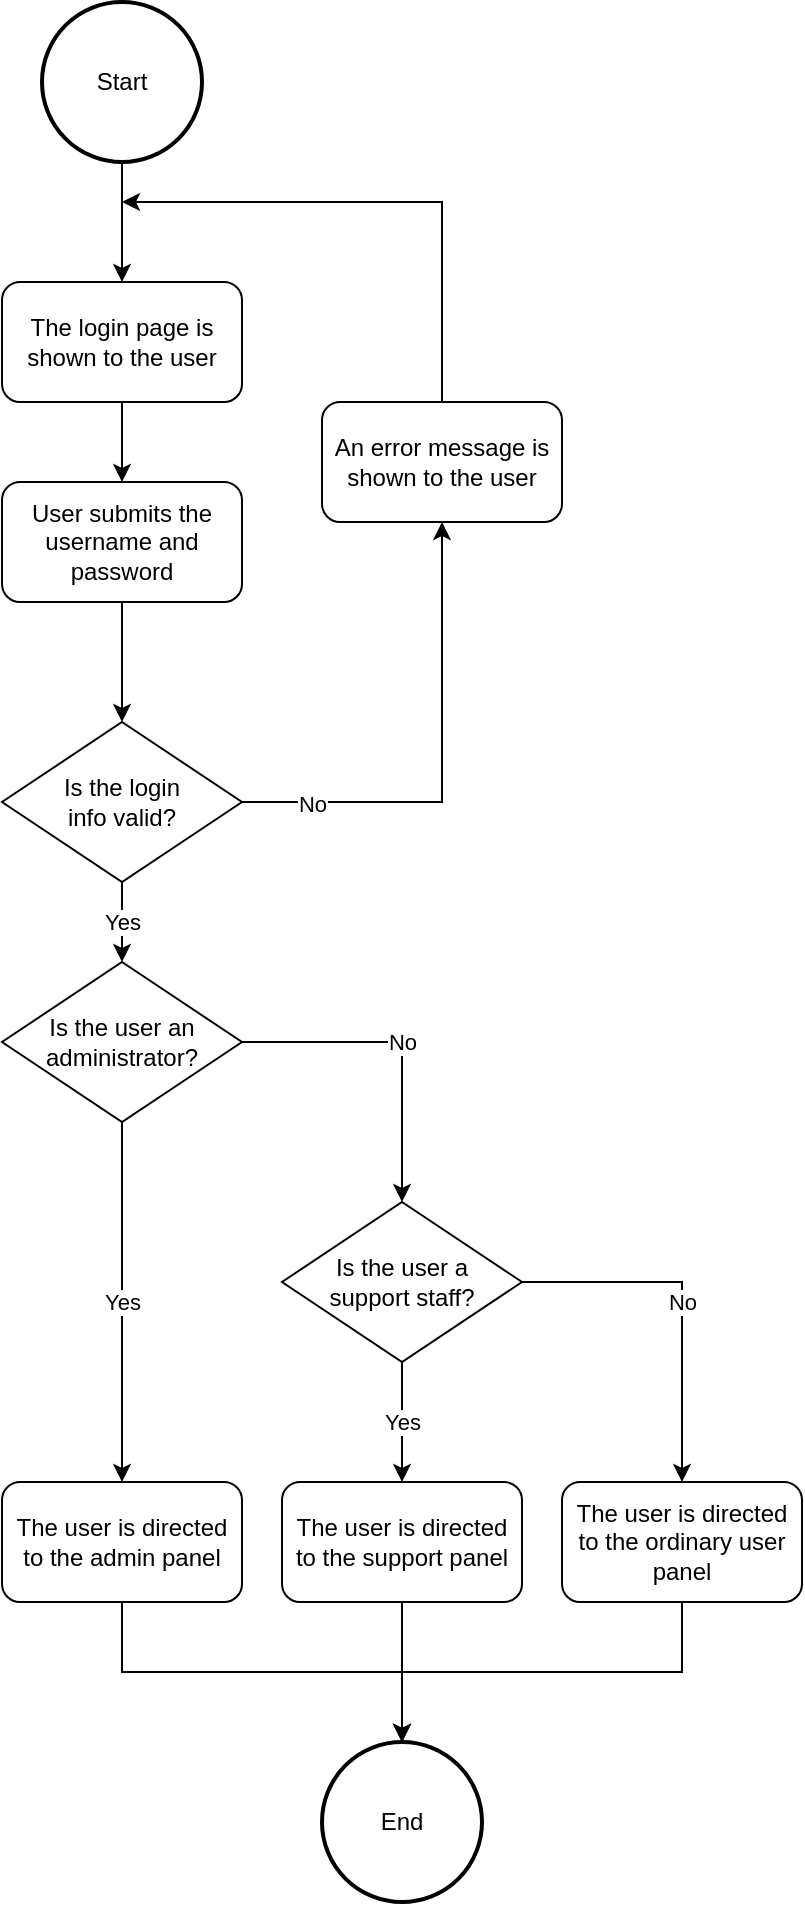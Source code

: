 <mxfile version="20.7.4" type="github">
  <diagram id="8CkemjqQsDMu4BfAAnbw" name="Page-1">
    <mxGraphModel dx="1434" dy="757" grid="1" gridSize="10" guides="1" tooltips="1" connect="1" arrows="1" fold="1" page="1" pageScale="1" pageWidth="850" pageHeight="1100" math="0" shadow="0">
      <root>
        <mxCell id="0" />
        <mxCell id="1" parent="0" />
        <mxCell id="R_2EPrgF2rquo5TYR_g4-13" style="edgeStyle=orthogonalEdgeStyle;rounded=0;orthogonalLoop=1;jettySize=auto;html=1;exitX=0.5;exitY=1;exitDx=0;exitDy=0;entryX=0.5;entryY=0;entryDx=0;entryDy=0;" edge="1" parent="1" source="R_2EPrgF2rquo5TYR_g4-1" target="R_2EPrgF2rquo5TYR_g4-3">
          <mxGeometry relative="1" as="geometry" />
        </mxCell>
        <mxCell id="R_2EPrgF2rquo5TYR_g4-1" value="&lt;div&gt;Start&lt;/div&gt;" style="ellipse;whiteSpace=wrap;html=1;aspect=fixed;strokeWidth=2;" vertex="1" parent="1">
          <mxGeometry x="380" y="40" width="80" height="80" as="geometry" />
        </mxCell>
        <mxCell id="R_2EPrgF2rquo5TYR_g4-14" style="edgeStyle=orthogonalEdgeStyle;rounded=0;orthogonalLoop=1;jettySize=auto;html=1;exitX=0.5;exitY=1;exitDx=0;exitDy=0;entryX=0.5;entryY=0;entryDx=0;entryDy=0;" edge="1" parent="1" source="R_2EPrgF2rquo5TYR_g4-3" target="R_2EPrgF2rquo5TYR_g4-4">
          <mxGeometry relative="1" as="geometry" />
        </mxCell>
        <mxCell id="R_2EPrgF2rquo5TYR_g4-3" value="The login page is shown to the user" style="rounded=1;whiteSpace=wrap;html=1;" vertex="1" parent="1">
          <mxGeometry x="360" y="180" width="120" height="60" as="geometry" />
        </mxCell>
        <mxCell id="R_2EPrgF2rquo5TYR_g4-15" style="edgeStyle=orthogonalEdgeStyle;rounded=0;orthogonalLoop=1;jettySize=auto;html=1;exitX=0.5;exitY=1;exitDx=0;exitDy=0;entryX=0.5;entryY=0;entryDx=0;entryDy=0;" edge="1" parent="1" source="R_2EPrgF2rquo5TYR_g4-4" target="R_2EPrgF2rquo5TYR_g4-5">
          <mxGeometry relative="1" as="geometry" />
        </mxCell>
        <mxCell id="R_2EPrgF2rquo5TYR_g4-4" value="User submits the username and password" style="rounded=1;whiteSpace=wrap;html=1;" vertex="1" parent="1">
          <mxGeometry x="360" y="280" width="120" height="60" as="geometry" />
        </mxCell>
        <mxCell id="R_2EPrgF2rquo5TYR_g4-16" value="Yes" style="edgeStyle=orthogonalEdgeStyle;rounded=0;orthogonalLoop=1;jettySize=auto;html=1;exitX=0.5;exitY=1;exitDx=0;exitDy=0;entryX=0.5;entryY=0;entryDx=0;entryDy=0;" edge="1" parent="1" source="R_2EPrgF2rquo5TYR_g4-5" target="R_2EPrgF2rquo5TYR_g4-6">
          <mxGeometry relative="1" as="geometry" />
        </mxCell>
        <mxCell id="R_2EPrgF2rquo5TYR_g4-18" style="edgeStyle=orthogonalEdgeStyle;rounded=0;orthogonalLoop=1;jettySize=auto;html=1;exitX=1;exitY=0.5;exitDx=0;exitDy=0;entryX=0.5;entryY=1;entryDx=0;entryDy=0;" edge="1" parent="1" source="R_2EPrgF2rquo5TYR_g4-5" target="R_2EPrgF2rquo5TYR_g4-17">
          <mxGeometry relative="1" as="geometry" />
        </mxCell>
        <mxCell id="R_2EPrgF2rquo5TYR_g4-20" value="&lt;div&gt;No&lt;/div&gt;" style="edgeLabel;html=1;align=center;verticalAlign=middle;resizable=0;points=[];" vertex="1" connectable="0" parent="R_2EPrgF2rquo5TYR_g4-18">
          <mxGeometry x="-0.708" y="-1" relative="1" as="geometry">
            <mxPoint as="offset" />
          </mxGeometry>
        </mxCell>
        <mxCell id="R_2EPrgF2rquo5TYR_g4-5" value="&lt;div&gt;Is the login&lt;/div&gt;&lt;div&gt;info valid?&lt;/div&gt;" style="rhombus;whiteSpace=wrap;html=1;" vertex="1" parent="1">
          <mxGeometry x="360" y="400" width="120" height="80" as="geometry" />
        </mxCell>
        <mxCell id="R_2EPrgF2rquo5TYR_g4-21" value="&lt;div&gt;No&lt;/div&gt;" style="edgeStyle=orthogonalEdgeStyle;rounded=0;orthogonalLoop=1;jettySize=auto;html=1;exitX=1;exitY=0.5;exitDx=0;exitDy=0;entryX=0.5;entryY=0;entryDx=0;entryDy=0;" edge="1" parent="1" source="R_2EPrgF2rquo5TYR_g4-6" target="R_2EPrgF2rquo5TYR_g4-7">
          <mxGeometry relative="1" as="geometry" />
        </mxCell>
        <mxCell id="R_2EPrgF2rquo5TYR_g4-24" value="Yes" style="edgeStyle=orthogonalEdgeStyle;rounded=0;orthogonalLoop=1;jettySize=auto;html=1;exitX=0.5;exitY=1;exitDx=0;exitDy=0;entryX=0.5;entryY=0;entryDx=0;entryDy=0;" edge="1" parent="1" source="R_2EPrgF2rquo5TYR_g4-6" target="R_2EPrgF2rquo5TYR_g4-9">
          <mxGeometry relative="1" as="geometry" />
        </mxCell>
        <mxCell id="R_2EPrgF2rquo5TYR_g4-6" value="&lt;div&gt;Is the user an&lt;/div&gt;&lt;div&gt;administrator?&lt;br&gt;&lt;/div&gt;" style="rhombus;whiteSpace=wrap;html=1;" vertex="1" parent="1">
          <mxGeometry x="360" y="520" width="120" height="80" as="geometry" />
        </mxCell>
        <mxCell id="R_2EPrgF2rquo5TYR_g4-22" value="No" style="edgeStyle=orthogonalEdgeStyle;rounded=0;orthogonalLoop=1;jettySize=auto;html=1;exitX=1;exitY=0.5;exitDx=0;exitDy=0;entryX=0.5;entryY=0;entryDx=0;entryDy=0;" edge="1" parent="1" source="R_2EPrgF2rquo5TYR_g4-7" target="R_2EPrgF2rquo5TYR_g4-11">
          <mxGeometry relative="1" as="geometry" />
        </mxCell>
        <mxCell id="R_2EPrgF2rquo5TYR_g4-23" value="Yes" style="edgeStyle=orthogonalEdgeStyle;rounded=0;orthogonalLoop=1;jettySize=auto;html=1;exitX=0.5;exitY=1;exitDx=0;exitDy=0;entryX=0.5;entryY=0;entryDx=0;entryDy=0;" edge="1" parent="1" source="R_2EPrgF2rquo5TYR_g4-7" target="R_2EPrgF2rquo5TYR_g4-10">
          <mxGeometry relative="1" as="geometry" />
        </mxCell>
        <mxCell id="R_2EPrgF2rquo5TYR_g4-7" value="&lt;div&gt;Is the user a&lt;/div&gt;&lt;div&gt;support staff?&lt;br&gt;&lt;/div&gt;" style="rhombus;whiteSpace=wrap;html=1;" vertex="1" parent="1">
          <mxGeometry x="500" y="640" width="120" height="80" as="geometry" />
        </mxCell>
        <mxCell id="R_2EPrgF2rquo5TYR_g4-27" style="edgeStyle=orthogonalEdgeStyle;rounded=0;orthogonalLoop=1;jettySize=auto;html=1;exitX=0.5;exitY=1;exitDx=0;exitDy=0;entryX=0.5;entryY=0;entryDx=0;entryDy=0;" edge="1" parent="1" source="R_2EPrgF2rquo5TYR_g4-9" target="R_2EPrgF2rquo5TYR_g4-12">
          <mxGeometry relative="1" as="geometry" />
        </mxCell>
        <mxCell id="R_2EPrgF2rquo5TYR_g4-9" value="The user is directed to the admin panel" style="rounded=1;whiteSpace=wrap;html=1;strokeWidth=1;" vertex="1" parent="1">
          <mxGeometry x="360" y="780" width="120" height="60" as="geometry" />
        </mxCell>
        <mxCell id="R_2EPrgF2rquo5TYR_g4-26" style="edgeStyle=orthogonalEdgeStyle;rounded=0;orthogonalLoop=1;jettySize=auto;html=1;exitX=0.5;exitY=1;exitDx=0;exitDy=0;entryX=0.5;entryY=0;entryDx=0;entryDy=0;" edge="1" parent="1" source="R_2EPrgF2rquo5TYR_g4-10" target="R_2EPrgF2rquo5TYR_g4-12">
          <mxGeometry relative="1" as="geometry" />
        </mxCell>
        <mxCell id="R_2EPrgF2rquo5TYR_g4-10" value="The user is directed to the support panel" style="rounded=1;whiteSpace=wrap;html=1;strokeWidth=1;" vertex="1" parent="1">
          <mxGeometry x="500" y="780" width="120" height="60" as="geometry" />
        </mxCell>
        <mxCell id="R_2EPrgF2rquo5TYR_g4-25" style="edgeStyle=orthogonalEdgeStyle;rounded=0;orthogonalLoop=1;jettySize=auto;html=1;exitX=0.5;exitY=1;exitDx=0;exitDy=0;entryX=0.5;entryY=0;entryDx=0;entryDy=0;" edge="1" parent="1" source="R_2EPrgF2rquo5TYR_g4-11" target="R_2EPrgF2rquo5TYR_g4-12">
          <mxGeometry relative="1" as="geometry" />
        </mxCell>
        <mxCell id="R_2EPrgF2rquo5TYR_g4-11" value="The user is directed to the ordinary user panel" style="rounded=1;whiteSpace=wrap;html=1;strokeWidth=1;" vertex="1" parent="1">
          <mxGeometry x="640" y="780" width="120" height="60" as="geometry" />
        </mxCell>
        <mxCell id="R_2EPrgF2rquo5TYR_g4-12" value="End" style="ellipse;whiteSpace=wrap;html=1;aspect=fixed;strokeWidth=2;" vertex="1" parent="1">
          <mxGeometry x="520" y="910" width="80" height="80" as="geometry" />
        </mxCell>
        <mxCell id="R_2EPrgF2rquo5TYR_g4-19" style="edgeStyle=orthogonalEdgeStyle;rounded=0;orthogonalLoop=1;jettySize=auto;html=1;exitX=0.5;exitY=0;exitDx=0;exitDy=0;" edge="1" parent="1" source="R_2EPrgF2rquo5TYR_g4-17">
          <mxGeometry relative="1" as="geometry">
            <mxPoint x="420" y="140" as="targetPoint" />
            <Array as="points">
              <mxPoint x="580" y="140" />
            </Array>
          </mxGeometry>
        </mxCell>
        <mxCell id="R_2EPrgF2rquo5TYR_g4-17" value="An error message is shown to the user" style="rounded=1;whiteSpace=wrap;html=1;strokeWidth=1;" vertex="1" parent="1">
          <mxGeometry x="520" y="240" width="120" height="60" as="geometry" />
        </mxCell>
      </root>
    </mxGraphModel>
  </diagram>
</mxfile>
